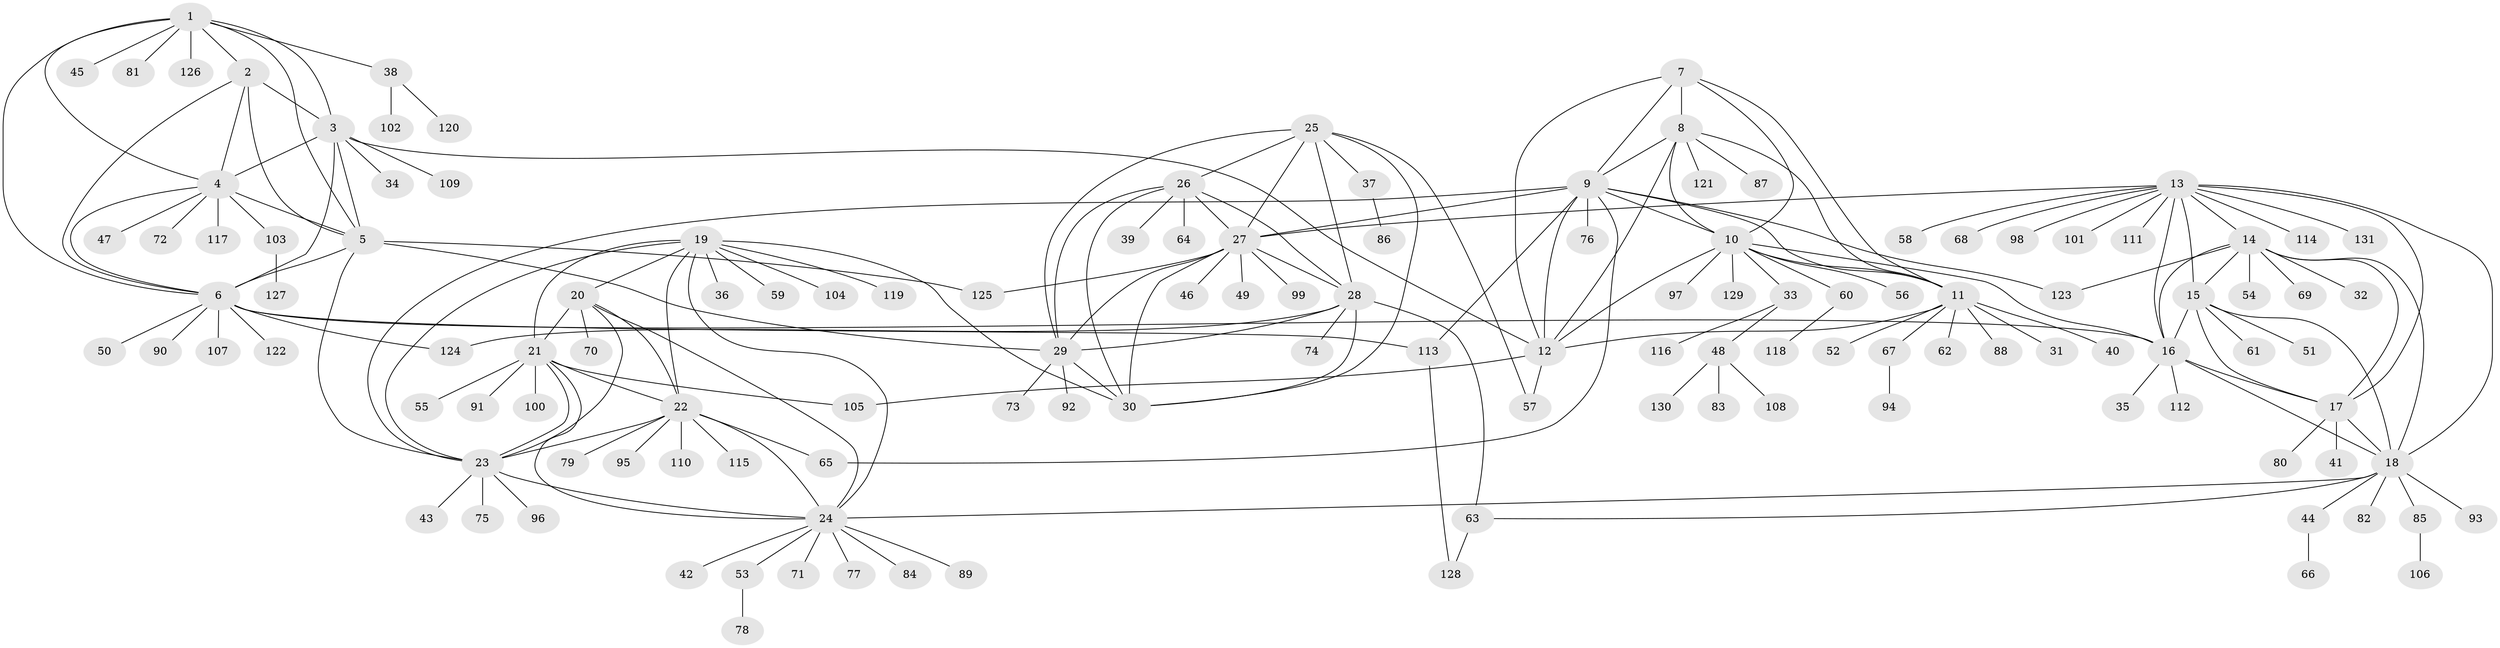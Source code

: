// Generated by graph-tools (version 1.1) at 2025/02/03/09/25 03:02:43]
// undirected, 131 vertices, 195 edges
graph export_dot {
graph [start="1"]
  node [color=gray90,style=filled];
  1;
  2;
  3;
  4;
  5;
  6;
  7;
  8;
  9;
  10;
  11;
  12;
  13;
  14;
  15;
  16;
  17;
  18;
  19;
  20;
  21;
  22;
  23;
  24;
  25;
  26;
  27;
  28;
  29;
  30;
  31;
  32;
  33;
  34;
  35;
  36;
  37;
  38;
  39;
  40;
  41;
  42;
  43;
  44;
  45;
  46;
  47;
  48;
  49;
  50;
  51;
  52;
  53;
  54;
  55;
  56;
  57;
  58;
  59;
  60;
  61;
  62;
  63;
  64;
  65;
  66;
  67;
  68;
  69;
  70;
  71;
  72;
  73;
  74;
  75;
  76;
  77;
  78;
  79;
  80;
  81;
  82;
  83;
  84;
  85;
  86;
  87;
  88;
  89;
  90;
  91;
  92;
  93;
  94;
  95;
  96;
  97;
  98;
  99;
  100;
  101;
  102;
  103;
  104;
  105;
  106;
  107;
  108;
  109;
  110;
  111;
  112;
  113;
  114;
  115;
  116;
  117;
  118;
  119;
  120;
  121;
  122;
  123;
  124;
  125;
  126;
  127;
  128;
  129;
  130;
  131;
  1 -- 2;
  1 -- 3;
  1 -- 4;
  1 -- 5;
  1 -- 6;
  1 -- 38;
  1 -- 45;
  1 -- 81;
  1 -- 126;
  2 -- 3;
  2 -- 4;
  2 -- 5;
  2 -- 6;
  3 -- 4;
  3 -- 5;
  3 -- 6;
  3 -- 12;
  3 -- 34;
  3 -- 109;
  4 -- 5;
  4 -- 6;
  4 -- 47;
  4 -- 72;
  4 -- 103;
  4 -- 117;
  5 -- 6;
  5 -- 23;
  5 -- 29;
  5 -- 125;
  6 -- 16;
  6 -- 50;
  6 -- 90;
  6 -- 107;
  6 -- 113;
  6 -- 122;
  6 -- 124;
  7 -- 8;
  7 -- 9;
  7 -- 10;
  7 -- 11;
  7 -- 12;
  8 -- 9;
  8 -- 10;
  8 -- 11;
  8 -- 12;
  8 -- 87;
  8 -- 121;
  9 -- 10;
  9 -- 11;
  9 -- 12;
  9 -- 23;
  9 -- 27;
  9 -- 65;
  9 -- 76;
  9 -- 113;
  9 -- 123;
  10 -- 11;
  10 -- 12;
  10 -- 16;
  10 -- 33;
  10 -- 56;
  10 -- 60;
  10 -- 97;
  10 -- 129;
  11 -- 12;
  11 -- 31;
  11 -- 40;
  11 -- 52;
  11 -- 62;
  11 -- 67;
  11 -- 88;
  12 -- 57;
  12 -- 105;
  13 -- 14;
  13 -- 15;
  13 -- 16;
  13 -- 17;
  13 -- 18;
  13 -- 27;
  13 -- 58;
  13 -- 68;
  13 -- 98;
  13 -- 101;
  13 -- 111;
  13 -- 114;
  13 -- 131;
  14 -- 15;
  14 -- 16;
  14 -- 17;
  14 -- 18;
  14 -- 32;
  14 -- 54;
  14 -- 69;
  14 -- 123;
  15 -- 16;
  15 -- 17;
  15 -- 18;
  15 -- 51;
  15 -- 61;
  16 -- 17;
  16 -- 18;
  16 -- 35;
  16 -- 112;
  17 -- 18;
  17 -- 41;
  17 -- 80;
  18 -- 24;
  18 -- 44;
  18 -- 63;
  18 -- 82;
  18 -- 85;
  18 -- 93;
  19 -- 20;
  19 -- 21;
  19 -- 22;
  19 -- 23;
  19 -- 24;
  19 -- 30;
  19 -- 36;
  19 -- 59;
  19 -- 104;
  19 -- 119;
  20 -- 21;
  20 -- 22;
  20 -- 23;
  20 -- 24;
  20 -- 70;
  21 -- 22;
  21 -- 23;
  21 -- 24;
  21 -- 55;
  21 -- 91;
  21 -- 100;
  21 -- 105;
  22 -- 23;
  22 -- 24;
  22 -- 65;
  22 -- 79;
  22 -- 95;
  22 -- 110;
  22 -- 115;
  23 -- 24;
  23 -- 43;
  23 -- 75;
  23 -- 96;
  24 -- 42;
  24 -- 53;
  24 -- 71;
  24 -- 77;
  24 -- 84;
  24 -- 89;
  25 -- 26;
  25 -- 27;
  25 -- 28;
  25 -- 29;
  25 -- 30;
  25 -- 37;
  25 -- 57;
  26 -- 27;
  26 -- 28;
  26 -- 29;
  26 -- 30;
  26 -- 39;
  26 -- 64;
  27 -- 28;
  27 -- 29;
  27 -- 30;
  27 -- 46;
  27 -- 49;
  27 -- 99;
  27 -- 125;
  28 -- 29;
  28 -- 30;
  28 -- 63;
  28 -- 74;
  28 -- 124;
  29 -- 30;
  29 -- 73;
  29 -- 92;
  33 -- 48;
  33 -- 116;
  37 -- 86;
  38 -- 102;
  38 -- 120;
  44 -- 66;
  48 -- 83;
  48 -- 108;
  48 -- 130;
  53 -- 78;
  60 -- 118;
  63 -- 128;
  67 -- 94;
  85 -- 106;
  103 -- 127;
  113 -- 128;
}
